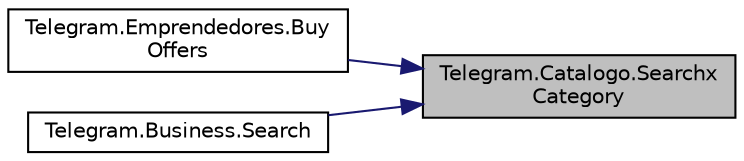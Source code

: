 digraph "Telegram.Catalogo.SearchxCategory"
{
 // INTERACTIVE_SVG=YES
 // LATEX_PDF_SIZE
  edge [fontname="Helvetica",fontsize="10",labelfontname="Helvetica",labelfontsize="10"];
  node [fontname="Helvetica",fontsize="10",shape=record];
  rankdir="RL";
  Node1 [label="Telegram.Catalogo.Searchx\lCategory",height=0.2,width=0.4,color="black", fillcolor="grey75", style="filled", fontcolor="black",tooltip="Metodo para buscar en el catalogo por categoria."];
  Node1 -> Node2 [dir="back",color="midnightblue",fontsize="10",style="solid",fontname="Helvetica"];
  Node2 [label="Telegram.Emprendedores.Buy\lOffers",height=0.2,width=0.4,color="black", fillcolor="white", style="filled",URL="$classTelegram_1_1Emprendedores.html#adc517e0c0b0296130bd9ba62fbdbb169",tooltip="Metodo para que un emprendedor pueda comprar una oferta."];
  Node1 -> Node3 [dir="back",color="midnightblue",fontsize="10",style="solid",fontname="Helvetica"];
  Node3 [label="Telegram.Business.Search",height=0.2,width=0.4,color="black", fillcolor="white", style="filled",URL="$classTelegram_1_1Business.html#a10aa67295c202c74b10dc962579216e7",tooltip="Metodo para buscar en el catalogo."];
}
